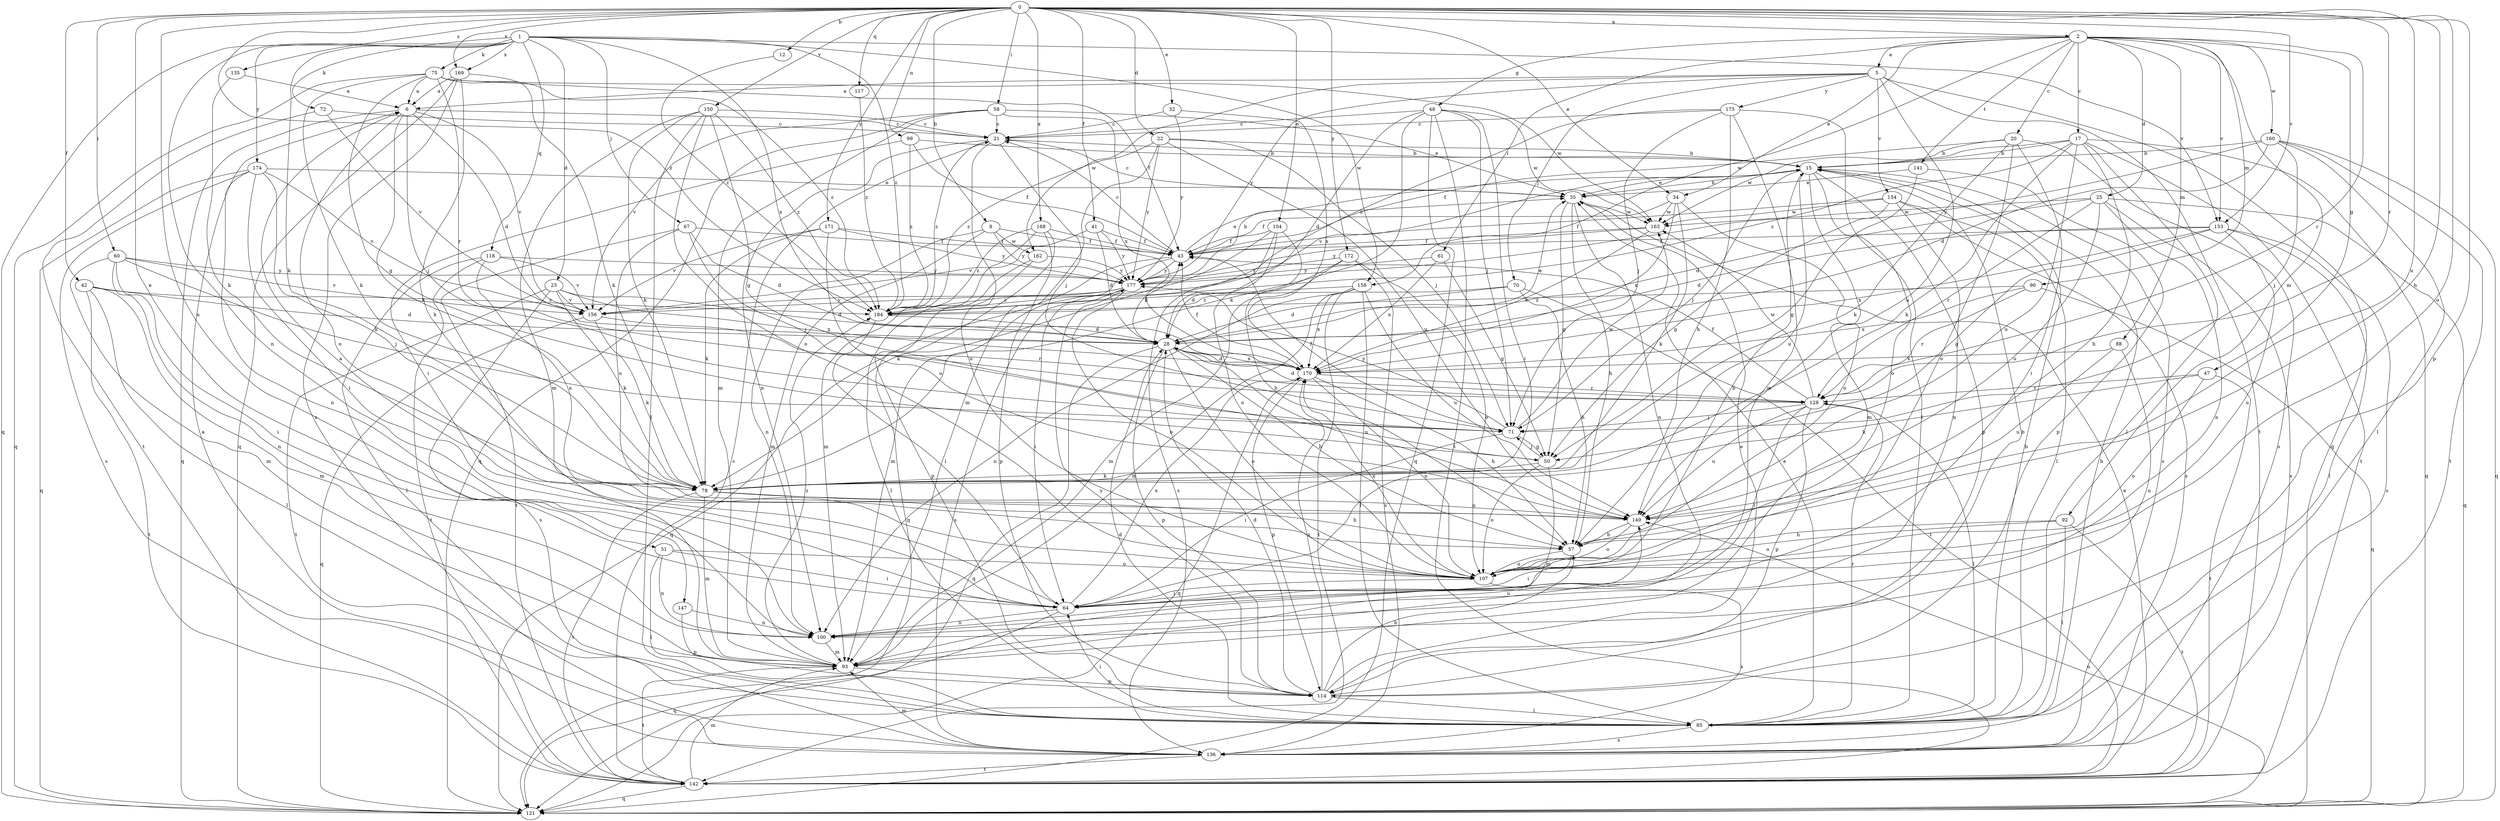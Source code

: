 strict digraph  {
0;
1;
2;
5;
6;
8;
12;
15;
17;
20;
21;
22;
23;
25;
28;
31;
32;
34;
35;
41;
42;
43;
47;
48;
50;
57;
58;
60;
61;
64;
67;
70;
71;
72;
75;
78;
85;
88;
90;
92;
93;
99;
100;
104;
107;
114;
117;
118;
121;
128;
135;
136;
141;
142;
147;
149;
150;
153;
154;
156;
158;
160;
162;
163;
168;
169;
170;
171;
172;
174;
175;
177;
184;
0 -> 2  [label=a];
0 -> 8  [label=b];
0 -> 12  [label=b];
0 -> 22  [label=d];
0 -> 31  [label=e];
0 -> 32  [label=e];
0 -> 34  [label=e];
0 -> 41  [label=f];
0 -> 42  [label=f];
0 -> 57  [label=h];
0 -> 58  [label=i];
0 -> 60  [label=i];
0 -> 99  [label=n];
0 -> 104  [label=o];
0 -> 107  [label=o];
0 -> 114  [label=p];
0 -> 117  [label=q];
0 -> 128  [label=r];
0 -> 135  [label=s];
0 -> 147  [label=u];
0 -> 149  [label=u];
0 -> 150  [label=v];
0 -> 153  [label=v];
0 -> 168  [label=x];
0 -> 169  [label=x];
0 -> 171  [label=y];
0 -> 172  [label=y];
0 -> 184  [label=z];
1 -> 23  [label=d];
1 -> 67  [label=j];
1 -> 72  [label=k];
1 -> 75  [label=k];
1 -> 78  [label=k];
1 -> 100  [label=n];
1 -> 118  [label=q];
1 -> 121  [label=q];
1 -> 153  [label=v];
1 -> 158  [label=w];
1 -> 169  [label=x];
1 -> 170  [label=x];
1 -> 174  [label=y];
1 -> 184  [label=z];
2 -> 5  [label=a];
2 -> 17  [label=c];
2 -> 20  [label=c];
2 -> 25  [label=d];
2 -> 34  [label=e];
2 -> 47  [label=g];
2 -> 48  [label=g];
2 -> 61  [label=i];
2 -> 88  [label=m];
2 -> 90  [label=m];
2 -> 92  [label=m];
2 -> 128  [label=r];
2 -> 141  [label=t];
2 -> 153  [label=v];
2 -> 158  [label=w];
2 -> 160  [label=w];
5 -> 6  [label=a];
5 -> 70  [label=j];
5 -> 121  [label=q];
5 -> 142  [label=t];
5 -> 149  [label=u];
5 -> 154  [label=v];
5 -> 162  [label=w];
5 -> 175  [label=y];
5 -> 177  [label=y];
6 -> 21  [label=c];
6 -> 28  [label=d];
6 -> 71  [label=j];
6 -> 78  [label=k];
6 -> 107  [label=o];
6 -> 121  [label=q];
6 -> 156  [label=v];
8 -> 43  [label=f];
8 -> 93  [label=m];
8 -> 100  [label=n];
8 -> 162  [label=w];
8 -> 177  [label=y];
12 -> 184  [label=z];
15 -> 35  [label=e];
15 -> 71  [label=j];
15 -> 93  [label=m];
15 -> 107  [label=o];
15 -> 114  [label=p];
15 -> 136  [label=s];
15 -> 149  [label=u];
15 -> 156  [label=v];
17 -> 15  [label=b];
17 -> 57  [label=h];
17 -> 78  [label=k];
17 -> 85  [label=l];
17 -> 121  [label=q];
17 -> 142  [label=t];
17 -> 149  [label=u];
17 -> 163  [label=w];
17 -> 184  [label=z];
20 -> 15  [label=b];
20 -> 43  [label=f];
20 -> 64  [label=i];
20 -> 78  [label=k];
20 -> 107  [label=o];
20 -> 136  [label=s];
21 -> 15  [label=b];
21 -> 71  [label=j];
21 -> 100  [label=n];
21 -> 107  [label=o];
21 -> 184  [label=z];
22 -> 15  [label=b];
22 -> 71  [label=j];
22 -> 93  [label=m];
22 -> 149  [label=u];
22 -> 177  [label=y];
22 -> 184  [label=z];
23 -> 28  [label=d];
23 -> 78  [label=k];
23 -> 136  [label=s];
23 -> 142  [label=t];
23 -> 156  [label=v];
23 -> 170  [label=x];
25 -> 28  [label=d];
25 -> 100  [label=n];
25 -> 121  [label=q];
25 -> 128  [label=r];
25 -> 136  [label=s];
25 -> 149  [label=u];
25 -> 163  [label=w];
28 -> 35  [label=e];
28 -> 43  [label=f];
28 -> 57  [label=h];
28 -> 107  [label=o];
28 -> 114  [label=p];
28 -> 121  [label=q];
28 -> 149  [label=u];
28 -> 170  [label=x];
31 -> 64  [label=i];
31 -> 85  [label=l];
31 -> 100  [label=n];
31 -> 107  [label=o];
32 -> 21  [label=c];
32 -> 170  [label=x];
32 -> 177  [label=y];
34 -> 43  [label=f];
34 -> 78  [label=k];
34 -> 107  [label=o];
34 -> 163  [label=w];
34 -> 170  [label=x];
35 -> 15  [label=b];
35 -> 21  [label=c];
35 -> 50  [label=g];
35 -> 57  [label=h];
35 -> 100  [label=n];
35 -> 163  [label=w];
41 -> 28  [label=d];
41 -> 43  [label=f];
41 -> 156  [label=v];
41 -> 177  [label=y];
42 -> 28  [label=d];
42 -> 85  [label=l];
42 -> 93  [label=m];
42 -> 142  [label=t];
42 -> 184  [label=z];
43 -> 21  [label=c];
43 -> 35  [label=e];
43 -> 93  [label=m];
43 -> 121  [label=q];
43 -> 177  [label=y];
47 -> 78  [label=k];
47 -> 107  [label=o];
47 -> 128  [label=r];
47 -> 142  [label=t];
48 -> 21  [label=c];
48 -> 28  [label=d];
48 -> 64  [label=i];
48 -> 71  [label=j];
48 -> 78  [label=k];
48 -> 121  [label=q];
48 -> 142  [label=t];
48 -> 163  [label=w];
50 -> 71  [label=j];
50 -> 78  [label=k];
50 -> 93  [label=m];
50 -> 107  [label=o];
57 -> 64  [label=i];
57 -> 107  [label=o];
58 -> 21  [label=c];
58 -> 35  [label=e];
58 -> 93  [label=m];
58 -> 121  [label=q];
58 -> 156  [label=v];
58 -> 170  [label=x];
60 -> 64  [label=i];
60 -> 71  [label=j];
60 -> 93  [label=m];
60 -> 100  [label=n];
60 -> 156  [label=v];
60 -> 177  [label=y];
61 -> 50  [label=g];
61 -> 170  [label=x];
61 -> 177  [label=y];
64 -> 6  [label=a];
64 -> 15  [label=b];
64 -> 100  [label=n];
64 -> 121  [label=q];
64 -> 170  [label=x];
67 -> 28  [label=d];
67 -> 43  [label=f];
67 -> 71  [label=j];
67 -> 142  [label=t];
67 -> 149  [label=u];
70 -> 28  [label=d];
70 -> 57  [label=h];
70 -> 142  [label=t];
70 -> 184  [label=z];
71 -> 43  [label=f];
71 -> 50  [label=g];
71 -> 64  [label=i];
71 -> 163  [label=w];
71 -> 177  [label=y];
72 -> 21  [label=c];
72 -> 142  [label=t];
72 -> 156  [label=v];
75 -> 6  [label=a];
75 -> 43  [label=f];
75 -> 50  [label=g];
75 -> 78  [label=k];
75 -> 121  [label=q];
75 -> 128  [label=r];
75 -> 163  [label=w];
75 -> 184  [label=z];
78 -> 57  [label=h];
78 -> 93  [label=m];
78 -> 142  [label=t];
78 -> 149  [label=u];
85 -> 15  [label=b];
85 -> 28  [label=d];
85 -> 35  [label=e];
85 -> 64  [label=i];
85 -> 128  [label=r];
85 -> 136  [label=s];
88 -> 100  [label=n];
88 -> 149  [label=u];
88 -> 170  [label=x];
90 -> 121  [label=q];
90 -> 128  [label=r];
90 -> 170  [label=x];
90 -> 184  [label=z];
92 -> 57  [label=h];
92 -> 85  [label=l];
92 -> 107  [label=o];
92 -> 142  [label=t];
93 -> 114  [label=p];
93 -> 142  [label=t];
93 -> 149  [label=u];
93 -> 184  [label=z];
99 -> 15  [label=b];
99 -> 43  [label=f];
99 -> 64  [label=i];
99 -> 184  [label=z];
100 -> 93  [label=m];
104 -> 43  [label=f];
104 -> 57  [label=h];
104 -> 78  [label=k];
104 -> 107  [label=o];
104 -> 136  [label=s];
107 -> 64  [label=i];
107 -> 136  [label=s];
107 -> 170  [label=x];
114 -> 15  [label=b];
114 -> 28  [label=d];
114 -> 35  [label=e];
114 -> 57  [label=h];
114 -> 85  [label=l];
114 -> 170  [label=x];
114 -> 177  [label=y];
117 -> 184  [label=z];
118 -> 85  [label=l];
118 -> 142  [label=t];
118 -> 149  [label=u];
118 -> 156  [label=v];
118 -> 177  [label=y];
121 -> 149  [label=u];
128 -> 28  [label=d];
128 -> 43  [label=f];
128 -> 64  [label=i];
128 -> 71  [label=j];
128 -> 85  [label=l];
128 -> 114  [label=p];
128 -> 149  [label=u];
128 -> 163  [label=w];
135 -> 6  [label=a];
135 -> 78  [label=k];
136 -> 6  [label=a];
136 -> 15  [label=b];
136 -> 93  [label=m];
136 -> 142  [label=t];
141 -> 35  [label=e];
141 -> 50  [label=g];
141 -> 114  [label=p];
142 -> 21  [label=c];
142 -> 35  [label=e];
142 -> 93  [label=m];
142 -> 121  [label=q];
147 -> 100  [label=n];
147 -> 114  [label=p];
149 -> 57  [label=h];
149 -> 107  [label=o];
150 -> 21  [label=c];
150 -> 50  [label=g];
150 -> 78  [label=k];
150 -> 85  [label=l];
150 -> 93  [label=m];
150 -> 107  [label=o];
150 -> 184  [label=z];
153 -> 28  [label=d];
153 -> 43  [label=f];
153 -> 50  [label=g];
153 -> 85  [label=l];
153 -> 107  [label=o];
153 -> 136  [label=s];
153 -> 170  [label=x];
154 -> 43  [label=f];
154 -> 50  [label=g];
154 -> 85  [label=l];
154 -> 100  [label=n];
154 -> 136  [label=s];
154 -> 163  [label=w];
156 -> 78  [label=k];
156 -> 121  [label=q];
156 -> 128  [label=r];
158 -> 85  [label=l];
158 -> 93  [label=m];
158 -> 100  [label=n];
158 -> 142  [label=t];
158 -> 149  [label=u];
158 -> 170  [label=x];
158 -> 184  [label=z];
160 -> 15  [label=b];
160 -> 28  [label=d];
160 -> 71  [label=j];
160 -> 85  [label=l];
160 -> 121  [label=q];
160 -> 142  [label=t];
160 -> 177  [label=y];
162 -> 85  [label=l];
162 -> 114  [label=p];
162 -> 177  [label=y];
163 -> 43  [label=f];
163 -> 170  [label=x];
163 -> 177  [label=y];
168 -> 43  [label=f];
168 -> 93  [label=m];
168 -> 114  [label=p];
168 -> 121  [label=q];
168 -> 184  [label=z];
169 -> 6  [label=a];
169 -> 57  [label=h];
169 -> 78  [label=k];
169 -> 121  [label=q];
169 -> 136  [label=s];
170 -> 28  [label=d];
170 -> 43  [label=f];
170 -> 57  [label=h];
170 -> 107  [label=o];
170 -> 114  [label=p];
170 -> 121  [label=q];
170 -> 128  [label=r];
171 -> 43  [label=f];
171 -> 78  [label=k];
171 -> 149  [label=u];
171 -> 156  [label=v];
171 -> 177  [label=y];
172 -> 28  [label=d];
172 -> 93  [label=m];
172 -> 107  [label=o];
172 -> 136  [label=s];
172 -> 177  [label=y];
174 -> 35  [label=e];
174 -> 64  [label=i];
174 -> 78  [label=k];
174 -> 100  [label=n];
174 -> 121  [label=q];
174 -> 136  [label=s];
174 -> 156  [label=v];
175 -> 21  [label=c];
175 -> 57  [label=h];
175 -> 71  [label=j];
175 -> 85  [label=l];
175 -> 93  [label=m];
175 -> 184  [label=z];
177 -> 15  [label=b];
177 -> 64  [label=i];
177 -> 107  [label=o];
177 -> 136  [label=s];
177 -> 156  [label=v];
177 -> 184  [label=z];
184 -> 28  [label=d];
184 -> 64  [label=i];
}

